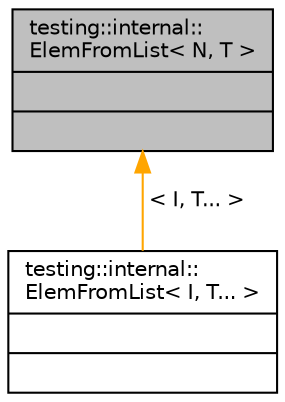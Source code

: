 digraph "testing::internal::ElemFromList&lt; N, T &gt;"
{
 // INTERACTIVE_SVG=YES
 // LATEX_PDF_SIZE
  edge [fontname="Helvetica",fontsize="10",labelfontname="Helvetica",labelfontsize="10"];
  node [fontname="Helvetica",fontsize="10",shape=record];
  Node1 [label="{testing::internal::\lElemFromList\< N, T \>\n||}",height=0.2,width=0.4,color="black", fillcolor="grey75", style="filled", fontcolor="black",tooltip=" "];
  Node1 -> Node2 [dir="back",color="orange",fontsize="10",style="solid",label=" \< I, T... \>" ,fontname="Helvetica"];
  Node2 [label="{testing::internal::\lElemFromList\< I, T... \>\n||}",height=0.2,width=0.4,color="black", fillcolor="white", style="filled",URL="$d7/daa/structtesting_1_1internal_1_1_elem_from_list.html",tooltip=" "];
}
